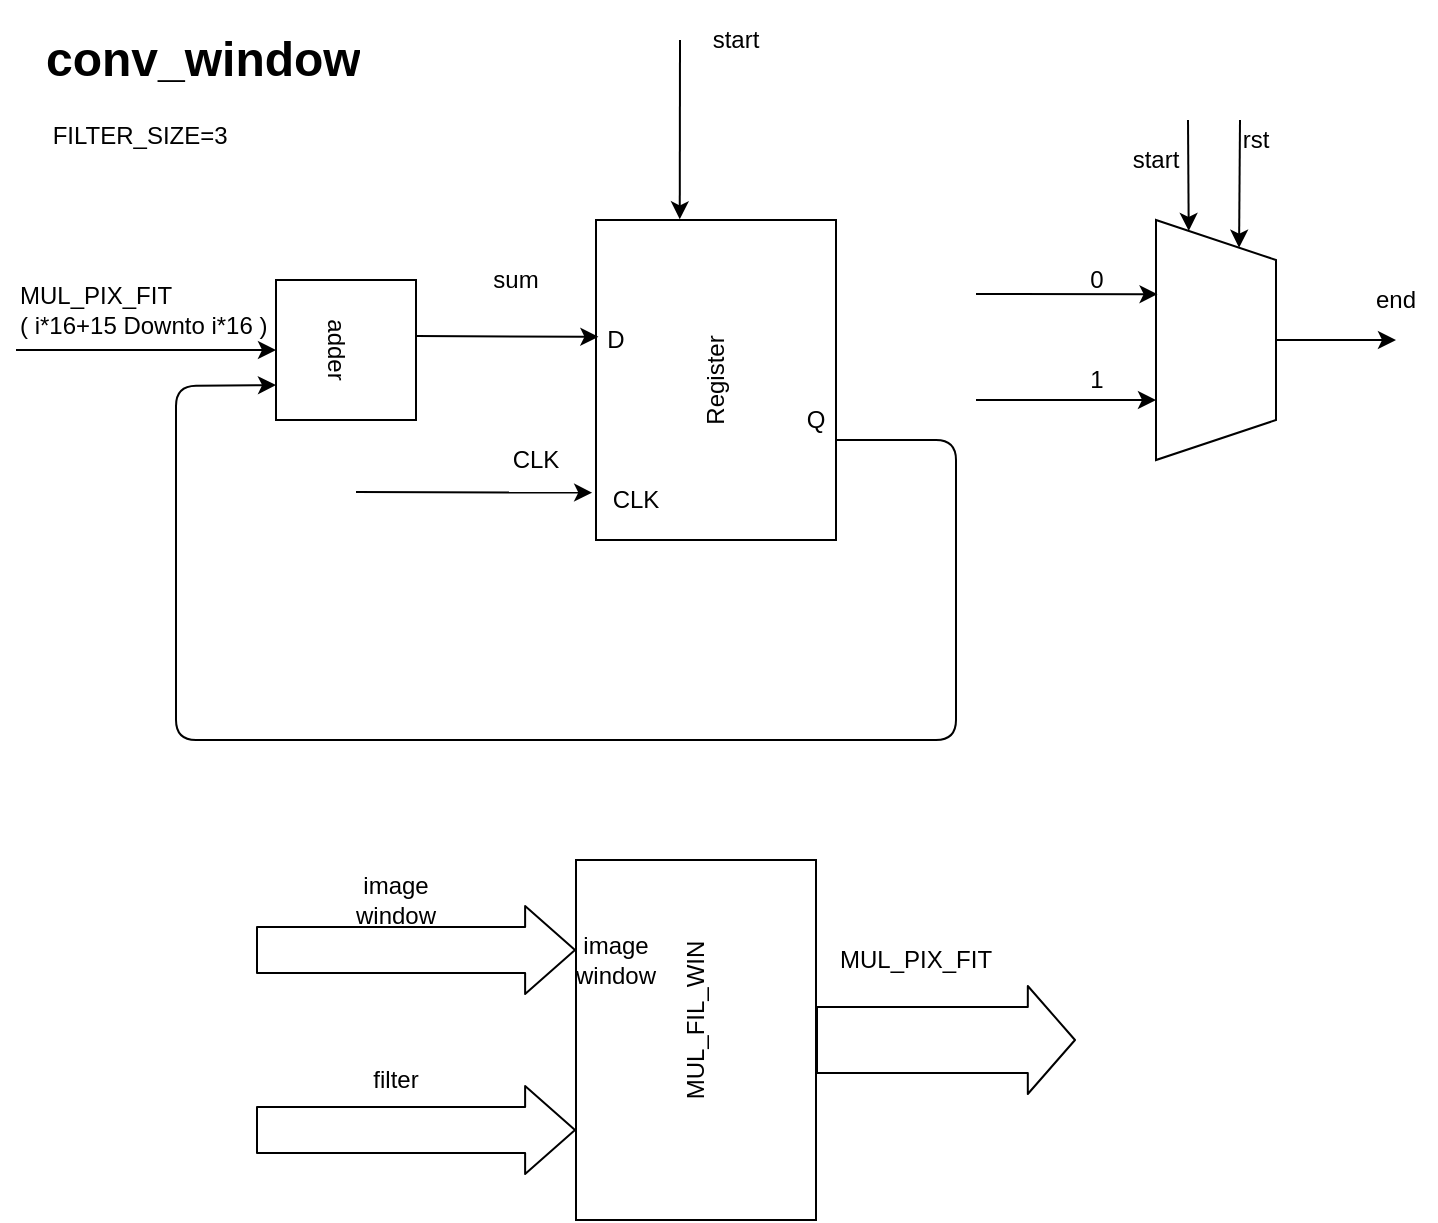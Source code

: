 <mxfile version="14.7.2" type="github">
  <diagram id="gC-c-oCEHQdX4P-yTySM" name="Page-1">
    <mxGraphModel dx="1810" dy="493" grid="1" gridSize="10" guides="1" tooltips="1" connect="1" arrows="1" fold="1" page="1" pageScale="1" pageWidth="850" pageHeight="1100" math="0" shadow="0">
      <root>
        <mxCell id="0" />
        <mxCell id="1" parent="0" />
        <mxCell id="2bJsUL1D9cXuKuuz8NJb-1" value="&lt;h1&gt;conv_window&lt;/h1&gt;&lt;span style=&quot;text-align: center&quot;&gt;&amp;nbsp;&lt;/span&gt;&lt;span style=&quot;text-align: center&quot;&gt;FILTER_SIZE=3&amp;nbsp;&lt;/span&gt;&lt;p&gt;.&lt;/p&gt;" style="text;html=1;strokeColor=none;fillColor=none;spacing=5;spacingTop=-20;whiteSpace=wrap;overflow=hidden;rounded=0;" vertex="1" parent="1">
          <mxGeometry x="10" y="30" width="190" height="70" as="geometry" />
        </mxCell>
        <mxCell id="2bJsUL1D9cXuKuuz8NJb-2" value="" style="rounded=0;whiteSpace=wrap;html=1;" vertex="1" parent="1">
          <mxGeometry x="290" y="130" width="120" height="160" as="geometry" />
        </mxCell>
        <mxCell id="2bJsUL1D9cXuKuuz8NJb-3" value="Register" style="text;html=1;strokeColor=none;fillColor=none;align=center;verticalAlign=middle;whiteSpace=wrap;rounded=0;rotation=-90;" vertex="1" parent="1">
          <mxGeometry x="330" y="200" width="40" height="20" as="geometry" />
        </mxCell>
        <mxCell id="2bJsUL1D9cXuKuuz8NJb-4" value="" style="endArrow=classic;html=1;entryX=0.01;entryY=0.365;entryDx=0;entryDy=0;entryPerimeter=0;" edge="1" parent="1" target="2bJsUL1D9cXuKuuz8NJb-2">
          <mxGeometry width="50" height="50" relative="1" as="geometry">
            <mxPoint x="200" y="188" as="sourcePoint" />
            <mxPoint x="180" y="140" as="targetPoint" />
          </mxGeometry>
        </mxCell>
        <mxCell id="2bJsUL1D9cXuKuuz8NJb-5" value="sum" style="text;html=1;strokeColor=none;fillColor=none;align=center;verticalAlign=middle;whiteSpace=wrap;rounded=0;" vertex="1" parent="1">
          <mxGeometry x="230" y="150" width="40" height="20" as="geometry" />
        </mxCell>
        <mxCell id="2bJsUL1D9cXuKuuz8NJb-6" value="D" style="text;html=1;strokeColor=none;fillColor=none;align=center;verticalAlign=middle;whiteSpace=wrap;rounded=0;" vertex="1" parent="1">
          <mxGeometry x="280" y="180" width="40" height="20" as="geometry" />
        </mxCell>
        <mxCell id="2bJsUL1D9cXuKuuz8NJb-7" value="Q" style="text;html=1;strokeColor=none;fillColor=none;align=center;verticalAlign=middle;whiteSpace=wrap;rounded=0;" vertex="1" parent="1">
          <mxGeometry x="380" y="220" width="40" height="20" as="geometry" />
        </mxCell>
        <mxCell id="2bJsUL1D9cXuKuuz8NJb-8" value="" style="endArrow=classic;html=1;exitX=0.75;exitY=1;exitDx=0;exitDy=0;entryX=0;entryY=0.75;entryDx=0;entryDy=0;" edge="1" parent="1" source="2bJsUL1D9cXuKuuz8NJb-7" target="2bJsUL1D9cXuKuuz8NJb-11">
          <mxGeometry width="50" height="50" relative="1" as="geometry">
            <mxPoint x="510" y="250" as="sourcePoint" />
            <mxPoint x="80" y="180" as="targetPoint" />
            <Array as="points">
              <mxPoint x="470" y="240" />
              <mxPoint x="470" y="390" />
              <mxPoint x="80" y="390" />
              <mxPoint x="80" y="213" />
            </Array>
          </mxGeometry>
        </mxCell>
        <mxCell id="2bJsUL1D9cXuKuuz8NJb-11" value="" style="rounded=0;whiteSpace=wrap;html=1;" vertex="1" parent="1">
          <mxGeometry x="130" y="160" width="70" height="70" as="geometry" />
        </mxCell>
        <mxCell id="2bJsUL1D9cXuKuuz8NJb-12" value="adder" style="text;html=1;strokeColor=none;fillColor=none;align=center;verticalAlign=middle;whiteSpace=wrap;rounded=0;rotation=90;" vertex="1" parent="1">
          <mxGeometry x="140" y="185" width="40" height="20" as="geometry" />
        </mxCell>
        <mxCell id="2bJsUL1D9cXuKuuz8NJb-13" value="" style="endArrow=classic;html=1;entryX=0;entryY=0.5;entryDx=0;entryDy=0;" edge="1" parent="1" target="2bJsUL1D9cXuKuuz8NJb-11">
          <mxGeometry width="50" height="50" relative="1" as="geometry">
            <mxPoint y="195" as="sourcePoint" />
            <mxPoint x="80" y="160" as="targetPoint" />
          </mxGeometry>
        </mxCell>
        <mxCell id="2bJsUL1D9cXuKuuz8NJb-14" value="MUL_PIX_FIT&lt;br&gt;( i*16+15 Downto i*16 )" style="text;html=1;strokeColor=none;fillColor=none;align=left;verticalAlign=middle;whiteSpace=wrap;rounded=0;" vertex="1" parent="1">
          <mxGeometry y="165" width="130" height="20" as="geometry" />
        </mxCell>
        <mxCell id="2bJsUL1D9cXuKuuz8NJb-17" value="" style="rounded=0;whiteSpace=wrap;html=1;" vertex="1" parent="1">
          <mxGeometry x="280" y="450" width="120" height="180" as="geometry" />
        </mxCell>
        <mxCell id="2bJsUL1D9cXuKuuz8NJb-18" value="" style="endArrow=classic;html=1;entryX=-0.016;entryY=0.852;entryDx=0;entryDy=0;entryPerimeter=0;" edge="1" parent="1" target="2bJsUL1D9cXuKuuz8NJb-2">
          <mxGeometry width="50" height="50" relative="1" as="geometry">
            <mxPoint x="170" y="266" as="sourcePoint" />
            <mxPoint x="230" y="250" as="targetPoint" />
          </mxGeometry>
        </mxCell>
        <mxCell id="2bJsUL1D9cXuKuuz8NJb-19" value="CLK" style="text;html=1;strokeColor=none;fillColor=none;align=center;verticalAlign=middle;whiteSpace=wrap;rounded=0;" vertex="1" parent="1">
          <mxGeometry x="240" y="240" width="40" height="20" as="geometry" />
        </mxCell>
        <mxCell id="2bJsUL1D9cXuKuuz8NJb-20" value="CLK" style="text;html=1;strokeColor=none;fillColor=none;align=center;verticalAlign=middle;whiteSpace=wrap;rounded=0;" vertex="1" parent="1">
          <mxGeometry x="290" y="260" width="40" height="20" as="geometry" />
        </mxCell>
        <mxCell id="2bJsUL1D9cXuKuuz8NJb-21" value="" style="shape=flexArrow;endArrow=classic;html=1;width=23;endSize=7.98;entryX=0;entryY=0.25;entryDx=0;entryDy=0;" edge="1" parent="1" target="2bJsUL1D9cXuKuuz8NJb-17">
          <mxGeometry width="50" height="50" relative="1" as="geometry">
            <mxPoint x="120" y="495" as="sourcePoint" />
            <mxPoint x="190" y="480" as="targetPoint" />
          </mxGeometry>
        </mxCell>
        <mxCell id="2bJsUL1D9cXuKuuz8NJb-22" value="MUL_FIL_WIN" style="text;html=1;strokeColor=none;fillColor=none;align=center;verticalAlign=middle;whiteSpace=wrap;rounded=0;rotation=-90;" vertex="1" parent="1">
          <mxGeometry x="320" y="520" width="40" height="20" as="geometry" />
        </mxCell>
        <mxCell id="2bJsUL1D9cXuKuuz8NJb-23" value="" style="shape=flexArrow;endArrow=classic;html=1;width=23;endSize=7.98;entryX=0;entryY=0.75;entryDx=0;entryDy=0;" edge="1" parent="1" target="2bJsUL1D9cXuKuuz8NJb-17">
          <mxGeometry width="50" height="50" relative="1" as="geometry">
            <mxPoint x="120" y="585" as="sourcePoint" />
            <mxPoint x="270" y="579.5" as="targetPoint" />
          </mxGeometry>
        </mxCell>
        <mxCell id="2bJsUL1D9cXuKuuz8NJb-24" value="" style="shape=flexArrow;endArrow=classic;html=1;width=33;endSize=7.53;" edge="1" parent="1" source="2bJsUL1D9cXuKuuz8NJb-17">
          <mxGeometry width="50" height="50" relative="1" as="geometry">
            <mxPoint x="440" y="565" as="sourcePoint" />
            <mxPoint x="530" y="540" as="targetPoint" />
          </mxGeometry>
        </mxCell>
        <mxCell id="2bJsUL1D9cXuKuuz8NJb-25" value="image window" style="text;html=1;strokeColor=none;fillColor=none;align=center;verticalAlign=middle;whiteSpace=wrap;rounded=0;" vertex="1" parent="1">
          <mxGeometry x="170" y="460" width="40" height="20" as="geometry" />
        </mxCell>
        <mxCell id="2bJsUL1D9cXuKuuz8NJb-26" value="image window" style="text;html=1;strokeColor=none;fillColor=none;align=center;verticalAlign=middle;whiteSpace=wrap;rounded=0;" vertex="1" parent="1">
          <mxGeometry x="280" y="490" width="40" height="20" as="geometry" />
        </mxCell>
        <mxCell id="2bJsUL1D9cXuKuuz8NJb-27" value="filter" style="text;html=1;strokeColor=none;fillColor=none;align=center;verticalAlign=middle;whiteSpace=wrap;rounded=0;" vertex="1" parent="1">
          <mxGeometry x="170" y="550" width="40" height="20" as="geometry" />
        </mxCell>
        <mxCell id="2bJsUL1D9cXuKuuz8NJb-28" value="MUL_PIX_FIT" style="text;html=1;strokeColor=none;fillColor=none;align=left;verticalAlign=middle;whiteSpace=wrap;rounded=0;" vertex="1" parent="1">
          <mxGeometry x="410" y="490" width="130" height="20" as="geometry" />
        </mxCell>
        <mxCell id="2bJsUL1D9cXuKuuz8NJb-29" value="" style="shape=trapezoid;perimeter=trapezoidPerimeter;whiteSpace=wrap;html=1;fixedSize=1;rotation=90;" vertex="1" parent="1">
          <mxGeometry x="540" y="160" width="120" height="60" as="geometry" />
        </mxCell>
        <mxCell id="2bJsUL1D9cXuKuuz8NJb-30" value="" style="endArrow=classic;html=1;entryX=0;entryY=0.75;entryDx=0;entryDy=0;" edge="1" parent="1" target="2bJsUL1D9cXuKuuz8NJb-29">
          <mxGeometry width="50" height="50" relative="1" as="geometry">
            <mxPoint x="586" y="80" as="sourcePoint" />
            <mxPoint x="620" y="50" as="targetPoint" />
          </mxGeometry>
        </mxCell>
        <mxCell id="2bJsUL1D9cXuKuuz8NJb-31" value="" style="endArrow=classic;html=1;entryX=0;entryY=0.25;entryDx=0;entryDy=0;" edge="1" parent="1" target="2bJsUL1D9cXuKuuz8NJb-29">
          <mxGeometry width="50" height="50" relative="1" as="geometry">
            <mxPoint x="612" y="80" as="sourcePoint" />
            <mxPoint x="650" y="70" as="targetPoint" />
          </mxGeometry>
        </mxCell>
        <mxCell id="2bJsUL1D9cXuKuuz8NJb-32" value="" style="endArrow=classic;html=1;exitX=0.5;exitY=0;exitDx=0;exitDy=0;" edge="1" parent="1" source="2bJsUL1D9cXuKuuz8NJb-29">
          <mxGeometry width="50" height="50" relative="1" as="geometry">
            <mxPoint x="640" y="220" as="sourcePoint" />
            <mxPoint x="690" y="190" as="targetPoint" />
          </mxGeometry>
        </mxCell>
        <mxCell id="2bJsUL1D9cXuKuuz8NJb-33" value="" style="endArrow=classic;html=1;entryX=0.309;entryY=0.987;entryDx=0;entryDy=0;entryPerimeter=0;" edge="1" parent="1" target="2bJsUL1D9cXuKuuz8NJb-29">
          <mxGeometry width="50" height="50" relative="1" as="geometry">
            <mxPoint x="480" y="167" as="sourcePoint" />
            <mxPoint x="530" y="160" as="targetPoint" />
          </mxGeometry>
        </mxCell>
        <mxCell id="2bJsUL1D9cXuKuuz8NJb-34" value="" style="endArrow=classic;html=1;entryX=0.75;entryY=1;entryDx=0;entryDy=0;" edge="1" parent="1" target="2bJsUL1D9cXuKuuz8NJb-29">
          <mxGeometry width="50" height="50" relative="1" as="geometry">
            <mxPoint x="480" y="220" as="sourcePoint" />
            <mxPoint x="520" y="190" as="targetPoint" />
          </mxGeometry>
        </mxCell>
        <mxCell id="2bJsUL1D9cXuKuuz8NJb-35" value="rst" style="text;html=1;strokeColor=none;fillColor=none;align=center;verticalAlign=middle;whiteSpace=wrap;rounded=0;" vertex="1" parent="1">
          <mxGeometry x="600" y="80" width="40" height="20" as="geometry" />
        </mxCell>
        <mxCell id="2bJsUL1D9cXuKuuz8NJb-38" value="start" style="text;html=1;strokeColor=none;fillColor=none;align=center;verticalAlign=middle;whiteSpace=wrap;rounded=0;" vertex="1" parent="1">
          <mxGeometry x="550" y="90" width="40" height="20" as="geometry" />
        </mxCell>
        <mxCell id="2bJsUL1D9cXuKuuz8NJb-39" value="" style="endArrow=classic;html=1;entryX=0.349;entryY=-0.002;entryDx=0;entryDy=0;entryPerimeter=0;" edge="1" parent="1" target="2bJsUL1D9cXuKuuz8NJb-2">
          <mxGeometry width="50" height="50" relative="1" as="geometry">
            <mxPoint x="332" y="40" as="sourcePoint" />
            <mxPoint x="340" y="40" as="targetPoint" />
          </mxGeometry>
        </mxCell>
        <mxCell id="2bJsUL1D9cXuKuuz8NJb-41" value="start" style="text;html=1;strokeColor=none;fillColor=none;align=center;verticalAlign=middle;whiteSpace=wrap;rounded=0;" vertex="1" parent="1">
          <mxGeometry x="340" y="30" width="40" height="20" as="geometry" />
        </mxCell>
        <mxCell id="2bJsUL1D9cXuKuuz8NJb-42" value="end" style="text;html=1;strokeColor=none;fillColor=none;align=center;verticalAlign=middle;whiteSpace=wrap;rounded=0;" vertex="1" parent="1">
          <mxGeometry x="670" y="160" width="40" height="20" as="geometry" />
        </mxCell>
        <mxCell id="2bJsUL1D9cXuKuuz8NJb-43" value="0" style="text;html=1;align=center;verticalAlign=middle;resizable=0;points=[];autosize=1;strokeColor=none;" vertex="1" parent="1">
          <mxGeometry x="530" y="150" width="20" height="20" as="geometry" />
        </mxCell>
        <mxCell id="2bJsUL1D9cXuKuuz8NJb-44" value="1" style="text;html=1;align=center;verticalAlign=middle;resizable=0;points=[];autosize=1;strokeColor=none;" vertex="1" parent="1">
          <mxGeometry x="530" y="200" width="20" height="20" as="geometry" />
        </mxCell>
      </root>
    </mxGraphModel>
  </diagram>
</mxfile>
